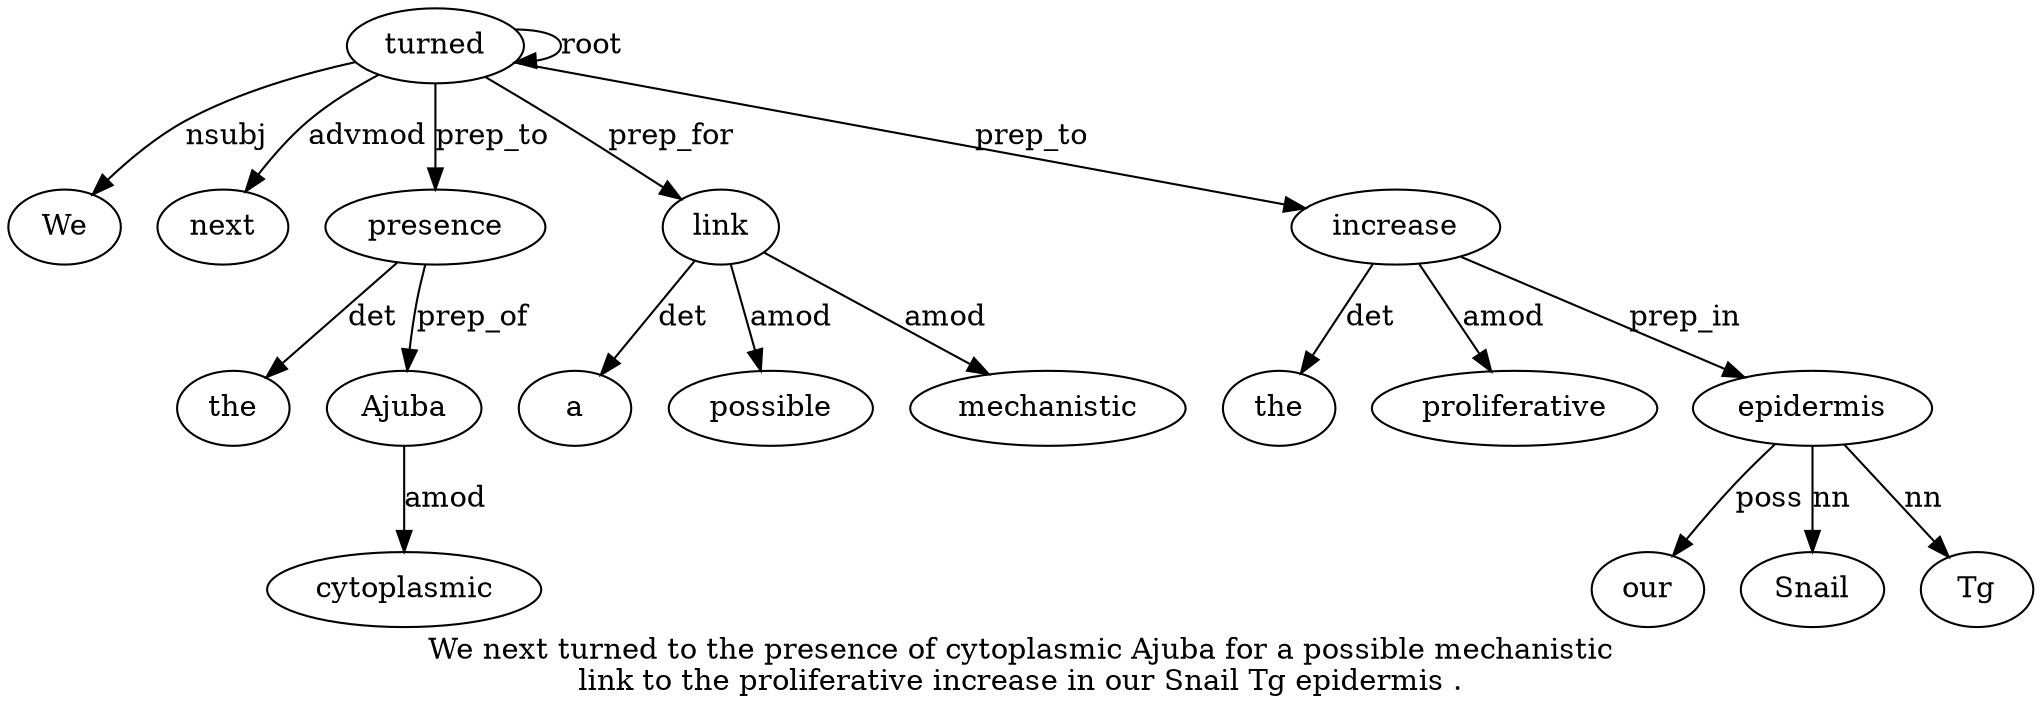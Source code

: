 digraph "We next turned to the presence of cytoplasmic Ajuba for a possible mechanistic link to the proliferative increase in our Snail Tg epidermis ." {
label="We next turned to the presence of cytoplasmic Ajuba for a possible mechanistic
link to the proliferative increase in our Snail Tg epidermis .";
turned3 [style=filled, fillcolor=white, label=turned];
We1 [style=filled, fillcolor=white, label=We];
turned3 -> We1  [label=nsubj];
next2 [style=filled, fillcolor=white, label=next];
turned3 -> next2  [label=advmod];
turned3 -> turned3  [label=root];
presence6 [style=filled, fillcolor=white, label=presence];
the5 [style=filled, fillcolor=white, label=the];
presence6 -> the5  [label=det];
turned3 -> presence6  [label=prep_to];
Ajuba9 [style=filled, fillcolor=white, label=Ajuba];
cytoplasmic8 [style=filled, fillcolor=white, label=cytoplasmic];
Ajuba9 -> cytoplasmic8  [label=amod];
presence6 -> Ajuba9  [label=prep_of];
link14 [style=filled, fillcolor=white, label=link];
a11 [style=filled, fillcolor=white, label=a];
link14 -> a11  [label=det];
possible12 [style=filled, fillcolor=white, label=possible];
link14 -> possible12  [label=amod];
mechanistic13 [style=filled, fillcolor=white, label=mechanistic];
link14 -> mechanistic13  [label=amod];
turned3 -> link14  [label=prep_for];
increase18 [style=filled, fillcolor=white, label=increase];
the16 [style=filled, fillcolor=white, label=the];
increase18 -> the16  [label=det];
proliferative17 [style=filled, fillcolor=white, label=proliferative];
increase18 -> proliferative17  [label=amod];
turned3 -> increase18  [label=prep_to];
epidermis23 [style=filled, fillcolor=white, label=epidermis];
our20 [style=filled, fillcolor=white, label=our];
epidermis23 -> our20  [label=poss];
Snail21 [style=filled, fillcolor=white, label=Snail];
epidermis23 -> Snail21  [label=nn];
Tg22 [style=filled, fillcolor=white, label=Tg];
epidermis23 -> Tg22  [label=nn];
increase18 -> epidermis23  [label=prep_in];
}
